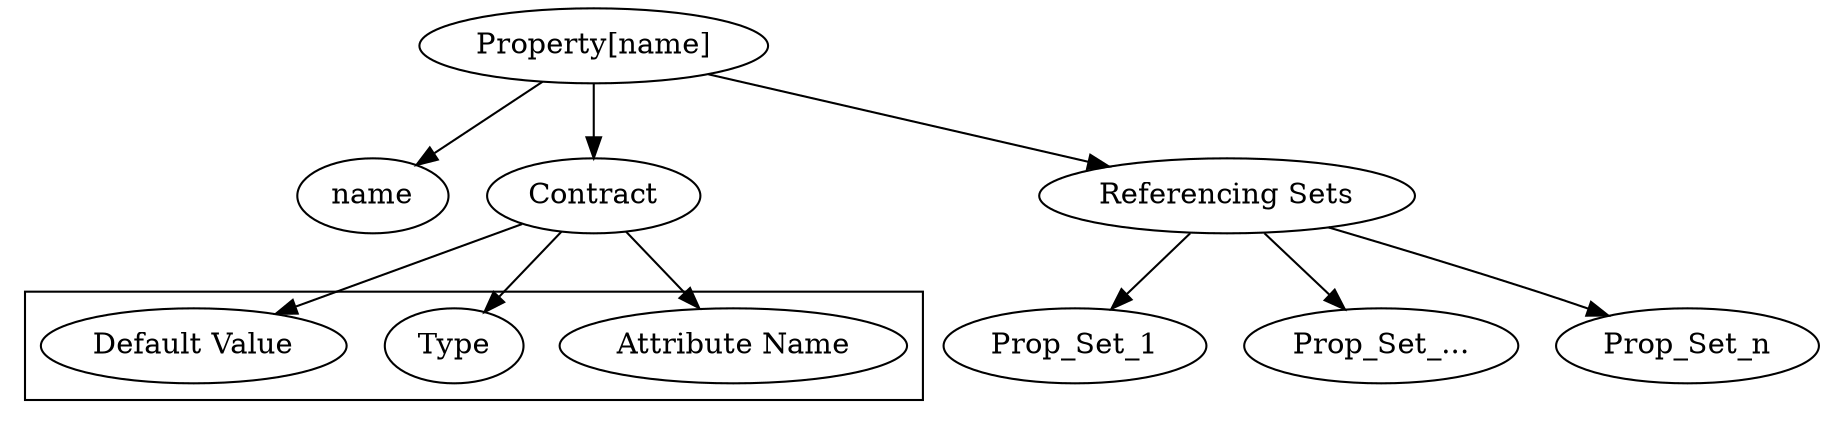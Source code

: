 digraph property {
	Property [label="Property[name]"];
	Property -> name;
	Property -> contract;
	Property -> sets;
	sets [label="Referencing Sets"];
	contract [label="Contract"];
	contract -> attr_name;
	contract -> attr_type;
	contract -> attr_default;
	subgraph cluster_0 {
		attr_name;
		attr_type;
		attr_default;
	}

	attr_name [label="Attribute Name"];
	attr_type [label="Type"];
	attr_default [label="Default Value"];

	sets -> Prop_Set_1;
	sets -> Prop_Set_x;
	sets -> Prop_Set_n;
	Prop_Set_x [label="Prop_Set_..."];


}